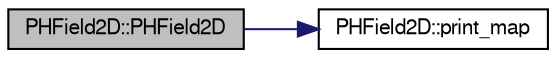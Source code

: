 digraph "PHField2D::PHField2D"
{
  bgcolor="transparent";
  edge [fontname="FreeSans",fontsize="10",labelfontname="FreeSans",labelfontsize="10"];
  node [fontname="FreeSans",fontsize="10",shape=record];
  rankdir="LR";
  Node1 [label="PHField2D::PHField2D",height=0.2,width=0.4,color="black", fillcolor="grey75", style="filled" fontcolor="black"];
  Node1 -> Node2 [color="midnightblue",fontsize="10",style="solid",fontname="FreeSans"];
  Node2 [label="PHField2D::print_map",height=0.2,width=0.4,color="black",URL="$db/d49/classPHField2D.html#a732f464d9faa0b5177a828da906e54ea"];
}
